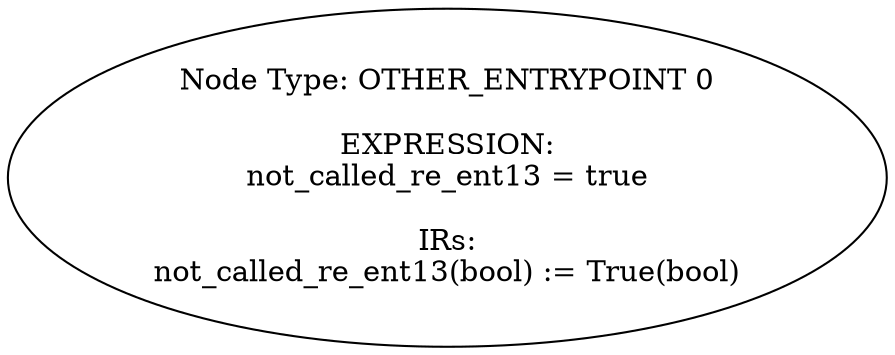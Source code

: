 digraph{
0[label="Node Type: OTHER_ENTRYPOINT 0

EXPRESSION:
not_called_re_ent13 = true

IRs:
not_called_re_ent13(bool) := True(bool)"];
}
